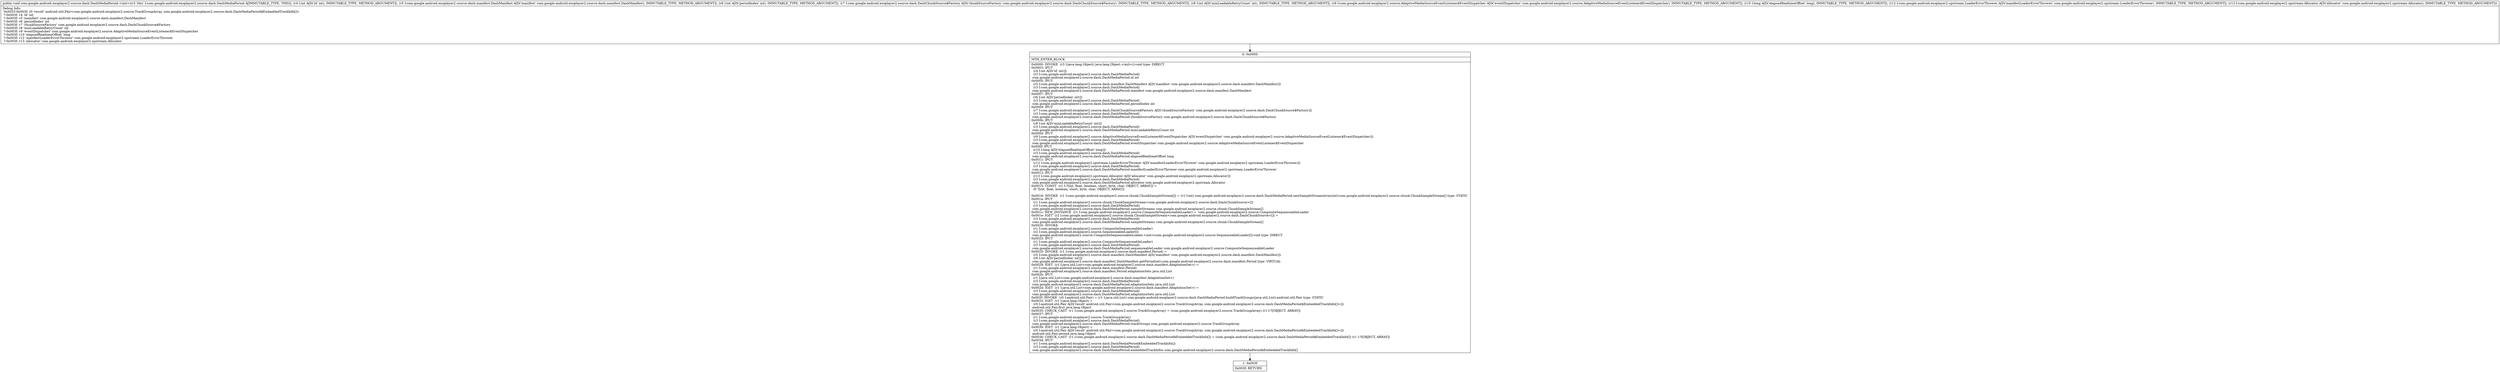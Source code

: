 digraph "CFG forcom.google.android.exoplayer2.source.dash.DashMediaPeriod.\<init\>(ILcom\/google\/android\/exoplayer2\/source\/dash\/manifest\/DashManifest;ILcom\/google\/android\/exoplayer2\/source\/dash\/DashChunkSource$Factory;ILcom\/google\/android\/exoplayer2\/source\/AdaptiveMediaSourceEventListener$EventDispatcher;JLcom\/google\/android\/exoplayer2\/upstream\/LoaderErrorThrower;Lcom\/google\/android\/exoplayer2\/upstream\/Allocator;)V" {
Node_0 [shape=record,label="{0\:\ 0x0000|MTH_ENTER_BLOCK\l|0x0000: INVOKE  (r3 I:java.lang.Object) java.lang.Object.\<init\>():void type: DIRECT \l0x0003: IPUT  \l  (r4 I:int A[D('id' int)])\l  (r3 I:com.google.android.exoplayer2.source.dash.DashMediaPeriod)\l com.google.android.exoplayer2.source.dash.DashMediaPeriod.id int \l0x0005: IPUT  \l  (r5 I:com.google.android.exoplayer2.source.dash.manifest.DashManifest A[D('manifest' com.google.android.exoplayer2.source.dash.manifest.DashManifest)])\l  (r3 I:com.google.android.exoplayer2.source.dash.DashMediaPeriod)\l com.google.android.exoplayer2.source.dash.DashMediaPeriod.manifest com.google.android.exoplayer2.source.dash.manifest.DashManifest \l0x0007: IPUT  \l  (r6 I:int A[D('periodIndex' int)])\l  (r3 I:com.google.android.exoplayer2.source.dash.DashMediaPeriod)\l com.google.android.exoplayer2.source.dash.DashMediaPeriod.periodIndex int \l0x0009: IPUT  \l  (r7 I:com.google.android.exoplayer2.source.dash.DashChunkSource$Factory A[D('chunkSourceFactory' com.google.android.exoplayer2.source.dash.DashChunkSource$Factory)])\l  (r3 I:com.google.android.exoplayer2.source.dash.DashMediaPeriod)\l com.google.android.exoplayer2.source.dash.DashMediaPeriod.chunkSourceFactory com.google.android.exoplayer2.source.dash.DashChunkSource$Factory \l0x000b: IPUT  \l  (r8 I:int A[D('minLoadableRetryCount' int)])\l  (r3 I:com.google.android.exoplayer2.source.dash.DashMediaPeriod)\l com.google.android.exoplayer2.source.dash.DashMediaPeriod.minLoadableRetryCount int \l0x000d: IPUT  \l  (r9 I:com.google.android.exoplayer2.source.AdaptiveMediaSourceEventListener$EventDispatcher A[D('eventDispatcher' com.google.android.exoplayer2.source.AdaptiveMediaSourceEventListener$EventDispatcher)])\l  (r3 I:com.google.android.exoplayer2.source.dash.DashMediaPeriod)\l com.google.android.exoplayer2.source.dash.DashMediaPeriod.eventDispatcher com.google.android.exoplayer2.source.AdaptiveMediaSourceEventListener$EventDispatcher \l0x000f: IPUT  \l  (r10 I:long A[D('elapsedRealtimeOffset' long)])\l  (r3 I:com.google.android.exoplayer2.source.dash.DashMediaPeriod)\l com.google.android.exoplayer2.source.dash.DashMediaPeriod.elapsedRealtimeOffset long \l0x0011: IPUT  \l  (r12 I:com.google.android.exoplayer2.upstream.LoaderErrorThrower A[D('manifestLoaderErrorThrower' com.google.android.exoplayer2.upstream.LoaderErrorThrower)])\l  (r3 I:com.google.android.exoplayer2.source.dash.DashMediaPeriod)\l com.google.android.exoplayer2.source.dash.DashMediaPeriod.manifestLoaderErrorThrower com.google.android.exoplayer2.upstream.LoaderErrorThrower \l0x0013: IPUT  \l  (r13 I:com.google.android.exoplayer2.upstream.Allocator A[D('allocator' com.google.android.exoplayer2.upstream.Allocator)])\l  (r3 I:com.google.android.exoplayer2.source.dash.DashMediaPeriod)\l com.google.android.exoplayer2.source.dash.DashMediaPeriod.allocator com.google.android.exoplayer2.upstream.Allocator \l0x0015: CONST  (r1 I:?[int, float, boolean, short, byte, char, OBJECT, ARRAY]) = \l  (0 ?[int, float, boolean, short, byte, char, OBJECT, ARRAY])\l \l0x0016: INVOKE  (r1 I:com.google.android.exoplayer2.source.chunk.ChunkSampleStream[]) = (r1 I:int) com.google.android.exoplayer2.source.dash.DashMediaPeriod.newSampleStreamArray(int):com.google.android.exoplayer2.source.chunk.ChunkSampleStream[] type: STATIC \l0x001a: IPUT  \l  (r1 I:com.google.android.exoplayer2.source.chunk.ChunkSampleStream\<com.google.android.exoplayer2.source.dash.DashChunkSource\>[])\l  (r3 I:com.google.android.exoplayer2.source.dash.DashMediaPeriod)\l com.google.android.exoplayer2.source.dash.DashMediaPeriod.sampleStreams com.google.android.exoplayer2.source.chunk.ChunkSampleStream[] \l0x001c: NEW_INSTANCE  (r1 I:com.google.android.exoplayer2.source.CompositeSequenceableLoader) =  com.google.android.exoplayer2.source.CompositeSequenceableLoader \l0x001e: IGET  (r2 I:com.google.android.exoplayer2.source.chunk.ChunkSampleStream\<com.google.android.exoplayer2.source.dash.DashChunkSource\>[]) = \l  (r3 I:com.google.android.exoplayer2.source.dash.DashMediaPeriod)\l com.google.android.exoplayer2.source.dash.DashMediaPeriod.sampleStreams com.google.android.exoplayer2.source.chunk.ChunkSampleStream[] \l0x0020: INVOKE  \l  (r1 I:com.google.android.exoplayer2.source.CompositeSequenceableLoader)\l  (r2 I:com.google.android.exoplayer2.source.SequenceableLoader[])\l com.google.android.exoplayer2.source.CompositeSequenceableLoader.\<init\>(com.google.android.exoplayer2.source.SequenceableLoader[]):void type: DIRECT \l0x0023: IPUT  \l  (r1 I:com.google.android.exoplayer2.source.CompositeSequenceableLoader)\l  (r3 I:com.google.android.exoplayer2.source.dash.DashMediaPeriod)\l com.google.android.exoplayer2.source.dash.DashMediaPeriod.sequenceableLoader com.google.android.exoplayer2.source.CompositeSequenceableLoader \l0x0025: INVOKE  (r1 I:com.google.android.exoplayer2.source.dash.manifest.Period) = \l  (r5 I:com.google.android.exoplayer2.source.dash.manifest.DashManifest A[D('manifest' com.google.android.exoplayer2.source.dash.manifest.DashManifest)])\l  (r6 I:int A[D('periodIndex' int)])\l com.google.android.exoplayer2.source.dash.manifest.DashManifest.getPeriod(int):com.google.android.exoplayer2.source.dash.manifest.Period type: VIRTUAL \l0x0029: IGET  (r1 I:java.util.List\<com.google.android.exoplayer2.source.dash.manifest.AdaptationSet\>) = \l  (r1 I:com.google.android.exoplayer2.source.dash.manifest.Period)\l com.google.android.exoplayer2.source.dash.manifest.Period.adaptationSets java.util.List \l0x002b: IPUT  \l  (r1 I:java.util.List\<com.google.android.exoplayer2.source.dash.manifest.AdaptationSet\>)\l  (r3 I:com.google.android.exoplayer2.source.dash.DashMediaPeriod)\l com.google.android.exoplayer2.source.dash.DashMediaPeriod.adaptationSets java.util.List \l0x002d: IGET  (r1 I:java.util.List\<com.google.android.exoplayer2.source.dash.manifest.AdaptationSet\>) = \l  (r3 I:com.google.android.exoplayer2.source.dash.DashMediaPeriod)\l com.google.android.exoplayer2.source.dash.DashMediaPeriod.adaptationSets java.util.List \l0x002f: INVOKE  (r0 I:android.util.Pair) = (r1 I:java.util.List) com.google.android.exoplayer2.source.dash.DashMediaPeriod.buildTrackGroups(java.util.List):android.util.Pair type: STATIC \l0x0033: IGET  (r1 I:java.lang.Object) = \l  (r0 I:android.util.Pair A[D('result' android.util.Pair\<com.google.android.exoplayer2.source.TrackGroupArray, com.google.android.exoplayer2.source.dash.DashMediaPeriod$EmbeddedTrackInfo[]\>)])\l android.util.Pair.first java.lang.Object \l0x0035: CHECK_CAST  (r1 I:com.google.android.exoplayer2.source.TrackGroupArray) = (com.google.android.exoplayer2.source.TrackGroupArray) (r1 I:?[OBJECT, ARRAY]) \l0x0037: IPUT  \l  (r1 I:com.google.android.exoplayer2.source.TrackGroupArray)\l  (r3 I:com.google.android.exoplayer2.source.dash.DashMediaPeriod)\l com.google.android.exoplayer2.source.dash.DashMediaPeriod.trackGroups com.google.android.exoplayer2.source.TrackGroupArray \l0x0039: IGET  (r1 I:java.lang.Object) = \l  (r0 I:android.util.Pair A[D('result' android.util.Pair\<com.google.android.exoplayer2.source.TrackGroupArray, com.google.android.exoplayer2.source.dash.DashMediaPeriod$EmbeddedTrackInfo[]\>)])\l android.util.Pair.second java.lang.Object \l0x003b: CHECK_CAST  (r1 I:com.google.android.exoplayer2.source.dash.DashMediaPeriod$EmbeddedTrackInfo[]) = (com.google.android.exoplayer2.source.dash.DashMediaPeriod$EmbeddedTrackInfo[]) (r1 I:?[OBJECT, ARRAY]) \l0x003d: IPUT  \l  (r1 I:com.google.android.exoplayer2.source.dash.DashMediaPeriod$EmbeddedTrackInfo[])\l  (r3 I:com.google.android.exoplayer2.source.dash.DashMediaPeriod)\l com.google.android.exoplayer2.source.dash.DashMediaPeriod.embeddedTrackInfos com.google.android.exoplayer2.source.dash.DashMediaPeriod$EmbeddedTrackInfo[] \l}"];
Node_1 [shape=record,label="{1\:\ 0x003f|0x003f: RETURN   \l}"];
MethodNode[shape=record,label="{public void com.google.android.exoplayer2.source.dash.DashMediaPeriod.\<init\>((r3 'this' I:com.google.android.exoplayer2.source.dash.DashMediaPeriod A[IMMUTABLE_TYPE, THIS]), (r4 I:int A[D('id' int), IMMUTABLE_TYPE, METHOD_ARGUMENT]), (r5 I:com.google.android.exoplayer2.source.dash.manifest.DashManifest A[D('manifest' com.google.android.exoplayer2.source.dash.manifest.DashManifest), IMMUTABLE_TYPE, METHOD_ARGUMENT]), (r6 I:int A[D('periodIndex' int), IMMUTABLE_TYPE, METHOD_ARGUMENT]), (r7 I:com.google.android.exoplayer2.source.dash.DashChunkSource$Factory A[D('chunkSourceFactory' com.google.android.exoplayer2.source.dash.DashChunkSource$Factory), IMMUTABLE_TYPE, METHOD_ARGUMENT]), (r8 I:int A[D('minLoadableRetryCount' int), IMMUTABLE_TYPE, METHOD_ARGUMENT]), (r9 I:com.google.android.exoplayer2.source.AdaptiveMediaSourceEventListener$EventDispatcher A[D('eventDispatcher' com.google.android.exoplayer2.source.AdaptiveMediaSourceEventListener$EventDispatcher), IMMUTABLE_TYPE, METHOD_ARGUMENT]), (r10 I:long A[D('elapsedRealtimeOffset' long), IMMUTABLE_TYPE, METHOD_ARGUMENT]), (r12 I:com.google.android.exoplayer2.upstream.LoaderErrorThrower A[D('manifestLoaderErrorThrower' com.google.android.exoplayer2.upstream.LoaderErrorThrower), IMMUTABLE_TYPE, METHOD_ARGUMENT]), (r13 I:com.google.android.exoplayer2.upstream.Allocator A[D('allocator' com.google.android.exoplayer2.upstream.Allocator), IMMUTABLE_TYPE, METHOD_ARGUMENT]))  | Debug Info:\l  0x0033\-0x003f: r0 'result' android.util.Pair\<com.google.android.exoplayer2.source.TrackGroupArray, com.google.android.exoplayer2.source.dash.DashMediaPeriod$EmbeddedTrackInfo[]\>\l  ?\-0x003f: r4 'id' int\l  ?\-0x003f: r5 'manifest' com.google.android.exoplayer2.source.dash.manifest.DashManifest\l  ?\-0x003f: r6 'periodIndex' int\l  ?\-0x003f: r7 'chunkSourceFactory' com.google.android.exoplayer2.source.dash.DashChunkSource$Factory\l  ?\-0x003f: r8 'minLoadableRetryCount' int\l  ?\-0x003f: r9 'eventDispatcher' com.google.android.exoplayer2.source.AdaptiveMediaSourceEventListener$EventDispatcher\l  ?\-0x003f: r10 'elapsedRealtimeOffset' long\l  ?\-0x003f: r12 'manifestLoaderErrorThrower' com.google.android.exoplayer2.upstream.LoaderErrorThrower\l  ?\-0x003f: r13 'allocator' com.google.android.exoplayer2.upstream.Allocator\l}"];
MethodNode -> Node_0;
Node_0 -> Node_1;
}

